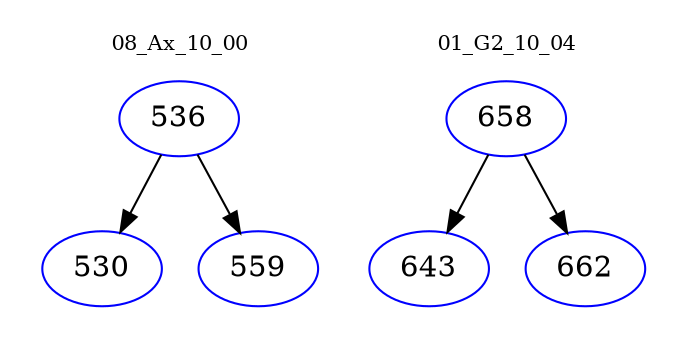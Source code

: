 digraph{
subgraph cluster_0 {
color = white
label = "08_Ax_10_00";
fontsize=10;
T0_536 [label="536", color="blue"]
T0_536 -> T0_530 [color="black"]
T0_530 [label="530", color="blue"]
T0_536 -> T0_559 [color="black"]
T0_559 [label="559", color="blue"]
}
subgraph cluster_1 {
color = white
label = "01_G2_10_04";
fontsize=10;
T1_658 [label="658", color="blue"]
T1_658 -> T1_643 [color="black"]
T1_643 [label="643", color="blue"]
T1_658 -> T1_662 [color="black"]
T1_662 [label="662", color="blue"]
}
}
